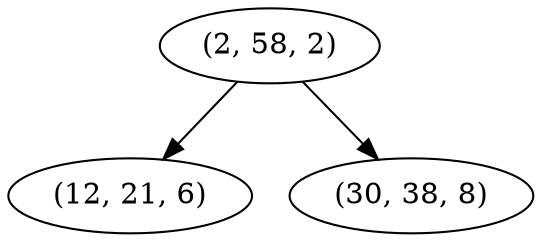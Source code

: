 digraph tree {
    "(2, 58, 2)";
    "(12, 21, 6)";
    "(30, 38, 8)";
    "(2, 58, 2)" -> "(12, 21, 6)";
    "(2, 58, 2)" -> "(30, 38, 8)";
}

